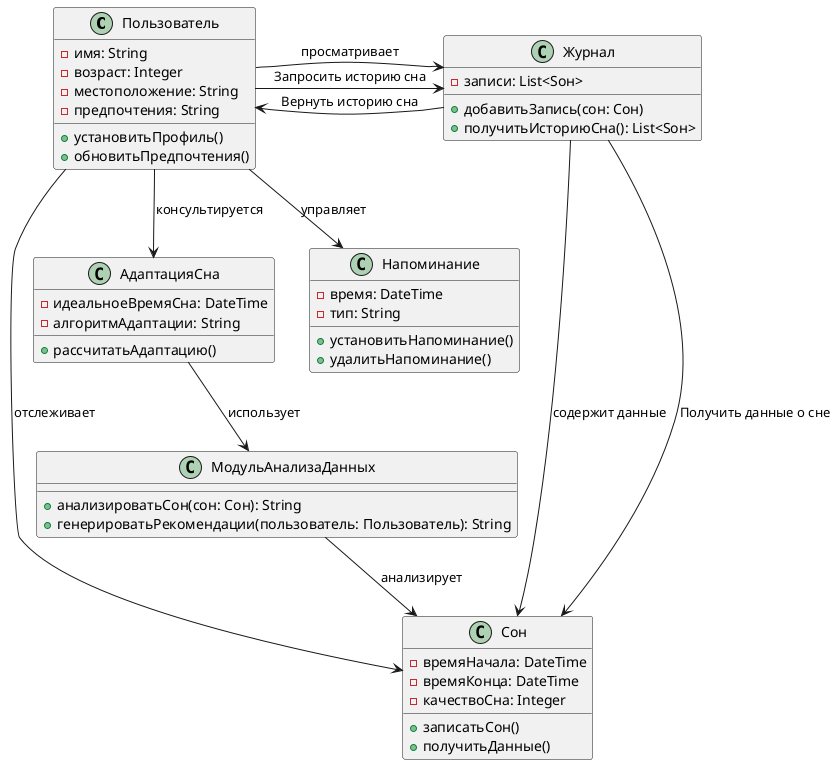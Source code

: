 @startuml

class Пользователь {
    - имя: String
    - возраст: Integer
    - местоположение: String
    - предпочтения: String
    + установитьПрофиль()
    + обновитьПредпочтения()
}

class Сон {
    - времяНачала: DateTime
    - времяКонца: DateTime
    - качествоСна: Integer
    + записатьСон()
    + получитьДанные()
}

class АдаптацияСна {
    - идеальноеВремяСна: DateTime
    - алгоритмАдаптации: String
    + рассчитатьАдаптацию()
}

class МодульАнализаДанных {
    + анализироватьСон(сон: Сон): String
    + генерироватьРекомендации(пользователь: Пользователь): String
}

class Напоминание {
    - время: DateTime
    - тип: String
    + установитьНапоминание()
    + удалитьНапоминание()
}

class Журнал {
    - записи: List<Sон>
    + добавитьЗапись(сон: Сон)
    + получитьИсториюСна(): List<Sон>
}

Пользователь --> Сон : "отслеживает"
Пользователь --> АдаптацияСна : "консультируется"
Пользователь --> Напоминание : "управляет"
Пользователь --> Журнал : "просматривает"
Журнал --> Сон : "содержит данные"
АдаптацияСна --> МодульАнализаДанных : "использует"
МодульАнализаДанных --> Сон : "анализирует"

Пользователь -> Журнал: Запросить историю сна
Журнал -> Сон: Получить данные о сне
Журнал -> Пользователь: Вернуть историю сна

@enduml
